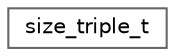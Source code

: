 digraph "类继承关系图"
{
 // LATEX_PDF_SIZE
  bgcolor="transparent";
  edge [fontname=Helvetica,fontsize=10,labelfontname=Helvetica,labelfontsize=10];
  node [fontname=Helvetica,fontsize=10,shape=box,height=0.2,width=0.4];
  rankdir="LR";
  Node0 [id="Node000000",label="size_triple_t",height=0.2,width=0.4,color="grey40", fillcolor="white", style="filled",URL="$structsize__triple__t.html",tooltip=" "];
}

